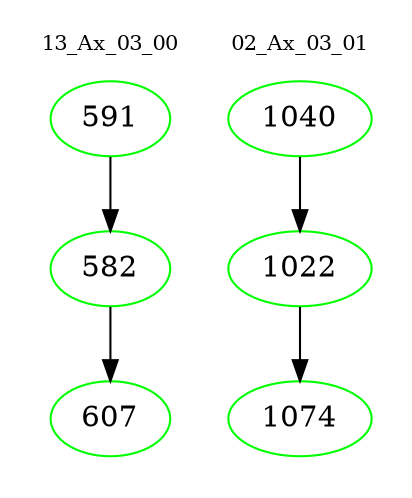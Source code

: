 digraph{
subgraph cluster_0 {
color = white
label = "13_Ax_03_00";
fontsize=10;
T0_591 [label="591", color="green"]
T0_591 -> T0_582 [color="black"]
T0_582 [label="582", color="green"]
T0_582 -> T0_607 [color="black"]
T0_607 [label="607", color="green"]
}
subgraph cluster_1 {
color = white
label = "02_Ax_03_01";
fontsize=10;
T1_1040 [label="1040", color="green"]
T1_1040 -> T1_1022 [color="black"]
T1_1022 [label="1022", color="green"]
T1_1022 -> T1_1074 [color="black"]
T1_1074 [label="1074", color="green"]
}
}
